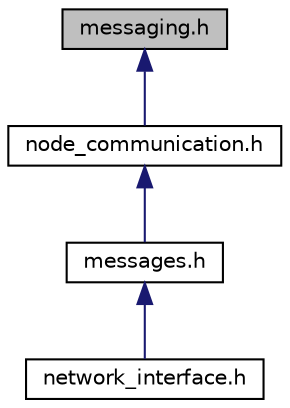 digraph "messaging.h"
{
 // LATEX_PDF_SIZE
  edge [fontname="Helvetica",fontsize="10",labelfontname="Helvetica",labelfontsize="10"];
  node [fontname="Helvetica",fontsize="10",shape=record];
  Node1 [label="messaging.h",height=0.2,width=0.4,color="black", fillcolor="grey75", style="filled", fontcolor="black",tooltip=" "];
  Node1 -> Node2 [dir="back",color="midnightblue",fontsize="10",style="solid",fontname="Helvetica"];
  Node2 [label="node_communication.h",height=0.2,width=0.4,color="black", fillcolor="white", style="filled",URL="$node__communication_8h.html",tooltip=" "];
  Node2 -> Node3 [dir="back",color="midnightblue",fontsize="10",style="solid",fontname="Helvetica"];
  Node3 [label="messages.h",height=0.2,width=0.4,color="black", fillcolor="white", style="filled",URL="$messages_8h.html",tooltip=" "];
  Node3 -> Node4 [dir="back",color="midnightblue",fontsize="10",style="solid",fontname="Helvetica"];
  Node4 [label="network_interface.h",height=0.2,width=0.4,color="black", fillcolor="white", style="filled",URL="$network__interface_8h.html",tooltip=" "];
}
